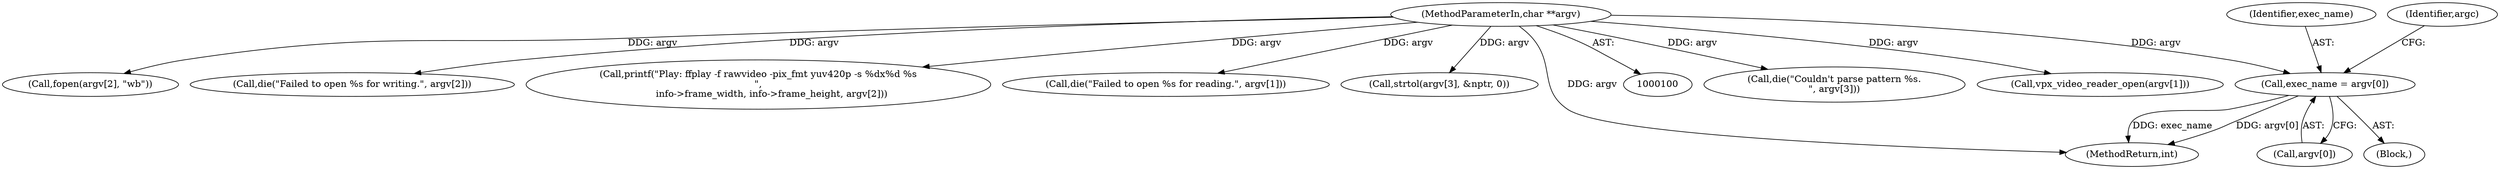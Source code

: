 digraph "0_Android_5a9753fca56f0eeb9f61e342b2fccffc364f9426_1@array" {
"1000141" [label="(Call,exec_name = argv[0])"];
"1000102" [label="(MethodParameterIn,char **argv)"];
"1000102" [label="(MethodParameterIn,char **argv)"];
"1000219" [label="(Call,die(\"Couldn't parse pattern %s.\n\", argv[3]))"];
"1000142" [label="(Identifier,exec_name)"];
"1000143" [label="(Call,argv[0])"];
"1000141" [label="(Call,exec_name = argv[0])"];
"1000154" [label="(Call,vpx_video_reader_open(argv[1]))"];
"1000170" [label="(Call,fopen(argv[2], \"wb\"))"];
"1000175" [label="(Call,die(\"Failed to open %s for writing.\", argv[2]))"];
"1000356" [label="(Call,printf(\"Play: ffplay -f rawvideo -pix_fmt yuv420p -s %dx%d %s\n\",\n         info->frame_width, info->frame_height, argv[2]))"];
"1000161" [label="(Call,die(\"Failed to open %s for reading.\", argv[1]))"];
"1000182" [label="(Call,strtol(argv[3], &nptr, 0))"];
"1000373" [label="(MethodReturn,int)"];
"1000148" [label="(Identifier,argc)"];
"1000103" [label="(Block,)"];
"1000141" -> "1000103"  [label="AST: "];
"1000141" -> "1000143"  [label="CFG: "];
"1000142" -> "1000141"  [label="AST: "];
"1000143" -> "1000141"  [label="AST: "];
"1000148" -> "1000141"  [label="CFG: "];
"1000141" -> "1000373"  [label="DDG: exec_name"];
"1000141" -> "1000373"  [label="DDG: argv[0]"];
"1000102" -> "1000141"  [label="DDG: argv"];
"1000102" -> "1000100"  [label="AST: "];
"1000102" -> "1000373"  [label="DDG: argv"];
"1000102" -> "1000154"  [label="DDG: argv"];
"1000102" -> "1000161"  [label="DDG: argv"];
"1000102" -> "1000170"  [label="DDG: argv"];
"1000102" -> "1000175"  [label="DDG: argv"];
"1000102" -> "1000182"  [label="DDG: argv"];
"1000102" -> "1000219"  [label="DDG: argv"];
"1000102" -> "1000356"  [label="DDG: argv"];
}
